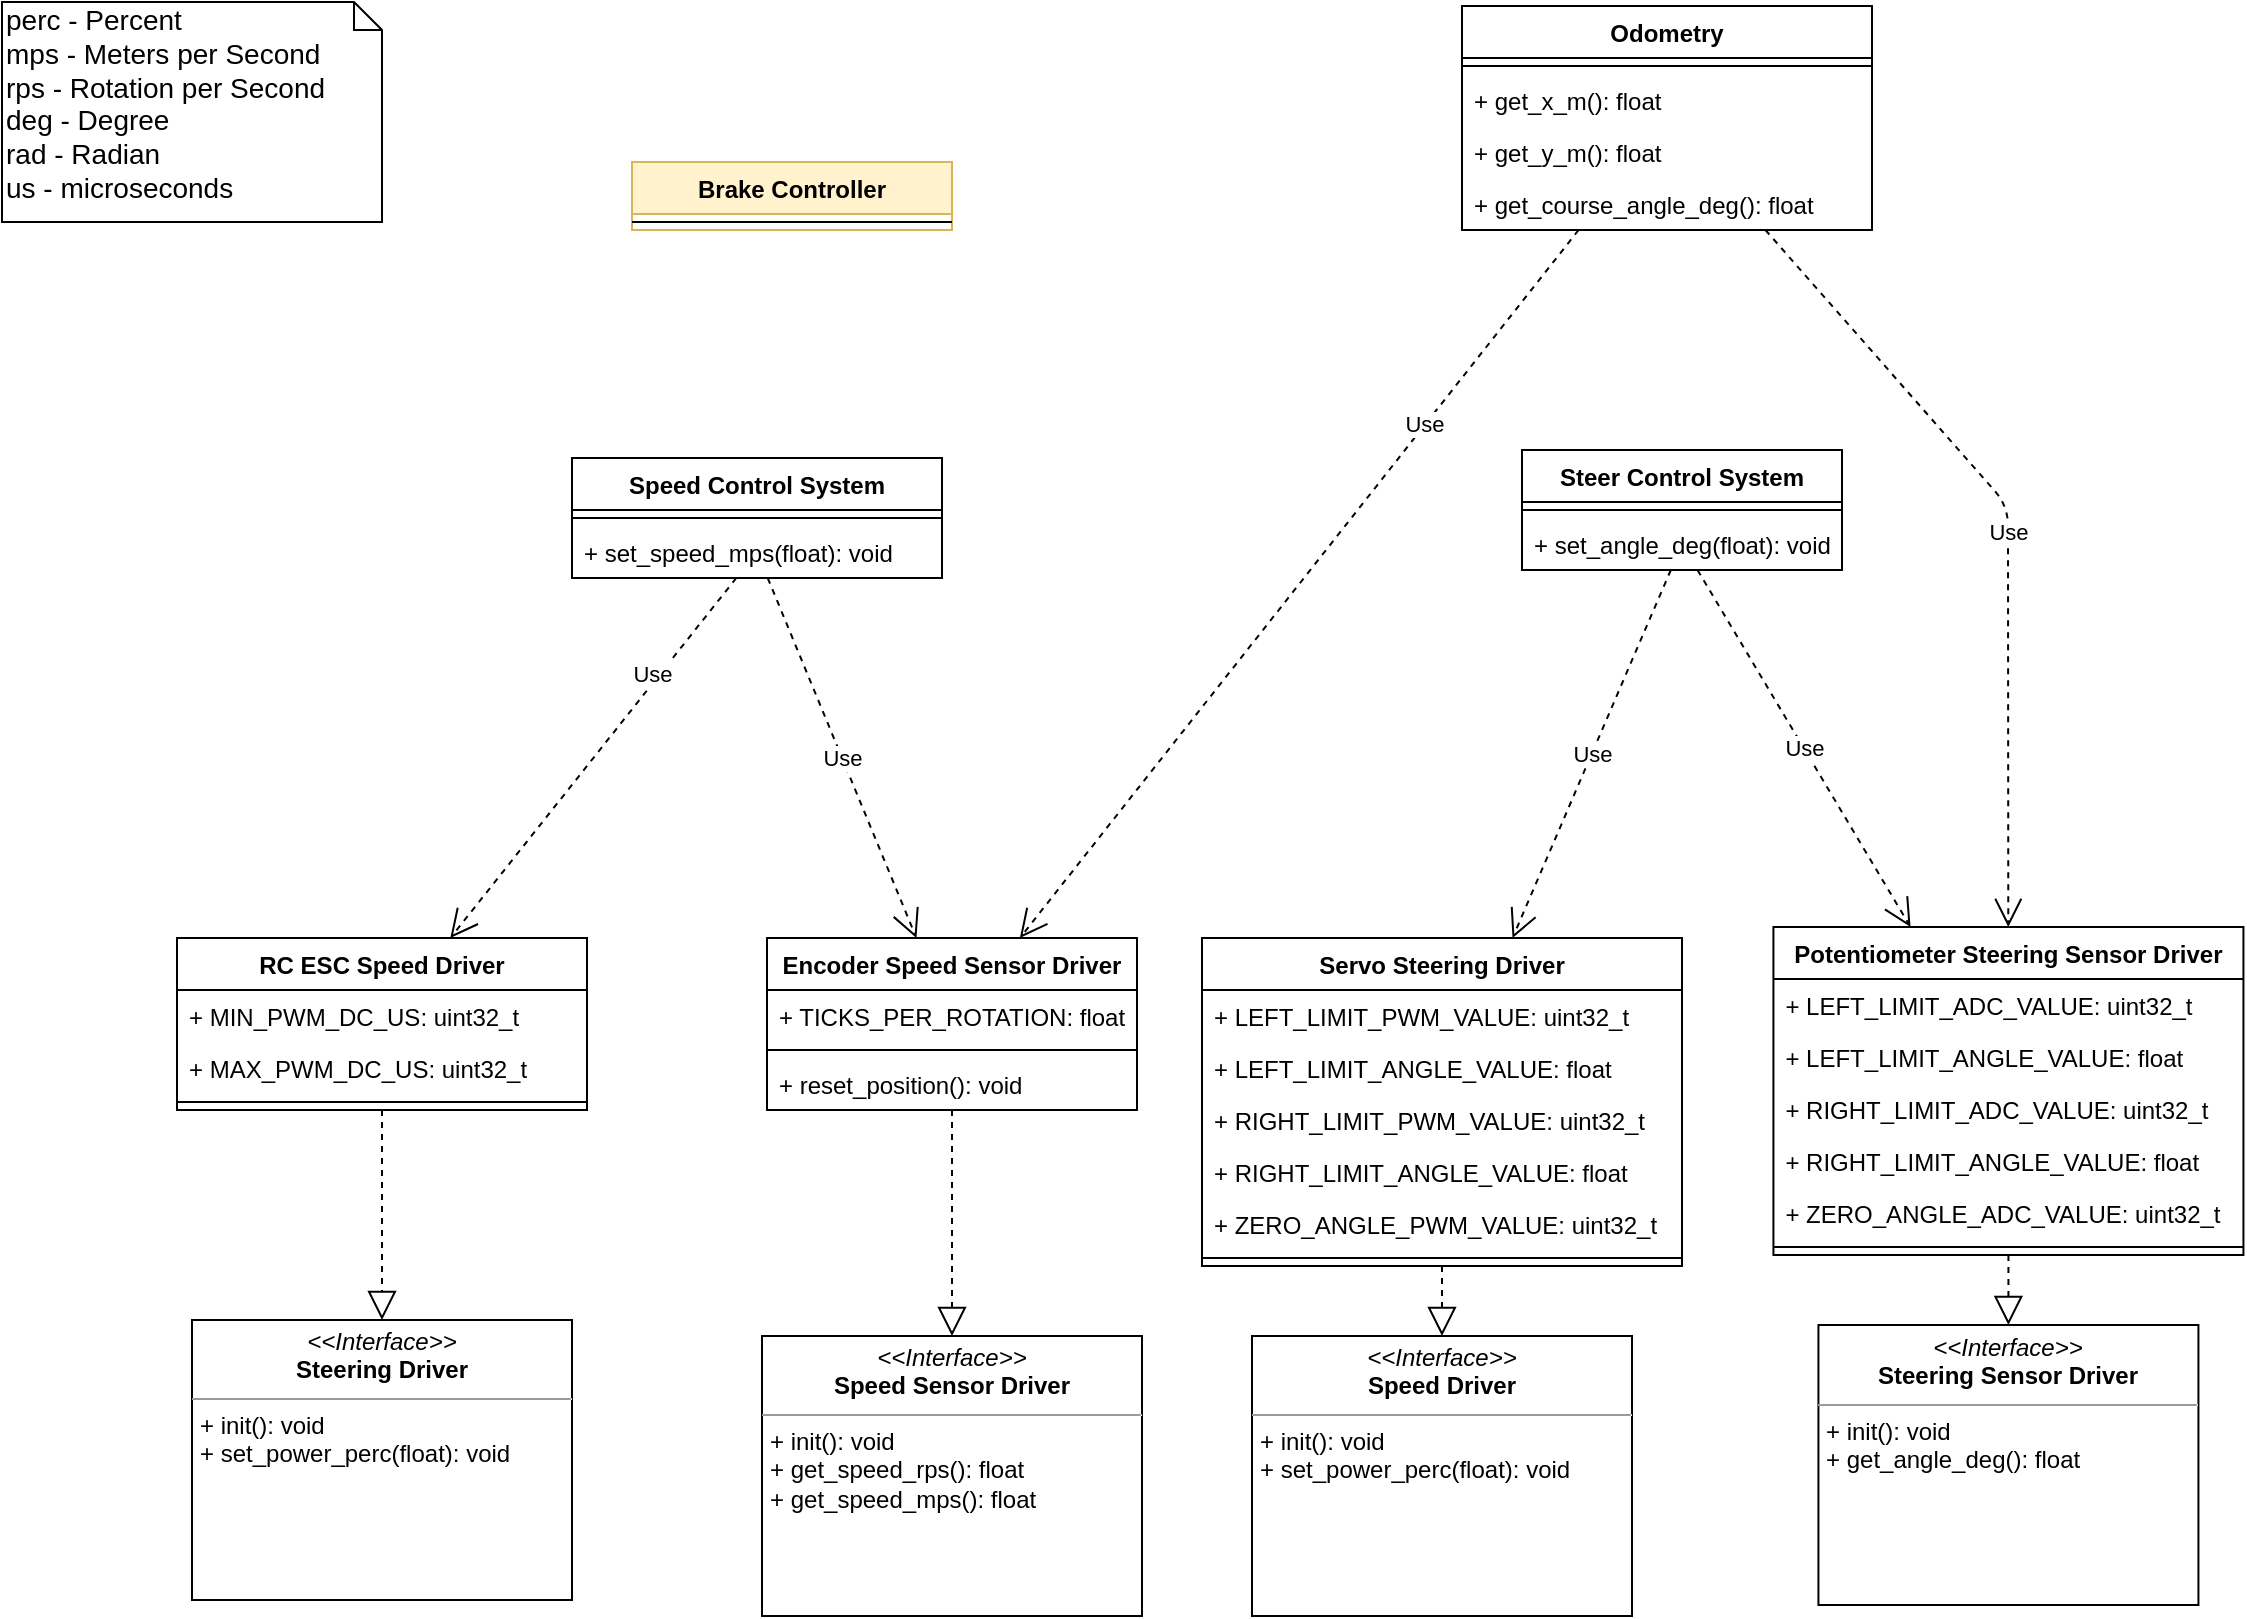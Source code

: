 <mxfile version="12.0.2" type="google" pages="1"><diagram id="9h8L9B8el4GQvOK1u-uc" name="Page-1"><mxGraphModel dx="1404" dy="2026" grid="1" gridSize="10" guides="1" tooltips="1" connect="1" arrows="1" fold="1" page="1" pageScale="1" pageWidth="827" pageHeight="1169" math="0" shadow="0"><root><mxCell id="0"/><mxCell id="1" parent="0"/><mxCell id="hUjvNOpytdKg107jFH80-2" value="Odometry" style="swimlane;fontStyle=1;align=center;verticalAlign=top;childLayout=stackLayout;horizontal=1;startSize=26;horizontalStack=0;resizeParent=1;resizeParentMax=0;resizeLast=0;collapsible=1;marginBottom=0;" vertex="1" parent="1"><mxGeometry x="990" y="-150" width="205" height="112" as="geometry"><mxRectangle x="340" y="370" width="90" height="26" as="alternateBounds"/></mxGeometry></mxCell><mxCell id="hUjvNOpytdKg107jFH80-4" value="" style="line;strokeWidth=1;fillColor=none;align=left;verticalAlign=middle;spacingTop=-1;spacingLeft=3;spacingRight=3;rotatable=0;labelPosition=right;points=[];portConstraint=eastwest;" vertex="1" parent="hUjvNOpytdKg107jFH80-2"><mxGeometry y="26" width="205" height="8" as="geometry"/></mxCell><mxCell id="hUjvNOpytdKg107jFH80-52" value="+ get_x_m(): float" style="text;strokeColor=none;fillColor=none;align=left;verticalAlign=top;spacingLeft=4;spacingRight=4;overflow=hidden;rotatable=0;points=[[0,0.5],[1,0.5]];portConstraint=eastwest;" vertex="1" parent="hUjvNOpytdKg107jFH80-2"><mxGeometry y="34" width="205" height="26" as="geometry"/></mxCell><mxCell id="hUjvNOpytdKg107jFH80-5" value="+ get_y_m(): float" style="text;strokeColor=none;fillColor=none;align=left;verticalAlign=top;spacingLeft=4;spacingRight=4;overflow=hidden;rotatable=0;points=[[0,0.5],[1,0.5]];portConstraint=eastwest;" vertex="1" parent="hUjvNOpytdKg107jFH80-2"><mxGeometry y="60" width="205" height="26" as="geometry"/></mxCell><mxCell id="hUjvNOpytdKg107jFH80-53" value="+ get_course_angle_deg(): float" style="text;strokeColor=none;fillColor=none;align=left;verticalAlign=top;spacingLeft=4;spacingRight=4;overflow=hidden;rotatable=0;points=[[0,0.5],[1,0.5]];portConstraint=eastwest;" vertex="1" parent="hUjvNOpytdKg107jFH80-2"><mxGeometry y="86" width="205" height="26" as="geometry"/></mxCell><mxCell id="hUjvNOpytdKg107jFH80-6" value="Speed Control System" style="swimlane;fontStyle=1;align=center;verticalAlign=top;childLayout=stackLayout;horizontal=1;startSize=26;horizontalStack=0;resizeParent=1;resizeParentMax=0;resizeLast=0;collapsible=1;marginBottom=0;" vertex="1" parent="1"><mxGeometry x="545" y="76" width="185" height="60" as="geometry"><mxRectangle x="340" y="370" width="90" height="26" as="alternateBounds"/></mxGeometry></mxCell><mxCell id="hUjvNOpytdKg107jFH80-7" value="" style="line;strokeWidth=1;fillColor=none;align=left;verticalAlign=middle;spacingTop=-1;spacingLeft=3;spacingRight=3;rotatable=0;labelPosition=right;points=[];portConstraint=eastwest;" vertex="1" parent="hUjvNOpytdKg107jFH80-6"><mxGeometry y="26" width="185" height="8" as="geometry"/></mxCell><mxCell id="hUjvNOpytdKg107jFH80-8" value="+ set_speed_mps(float): void" style="text;strokeColor=none;fillColor=none;align=left;verticalAlign=top;spacingLeft=4;spacingRight=4;overflow=hidden;rotatable=0;points=[[0,0.5],[1,0.5]];portConstraint=eastwest;" vertex="1" parent="hUjvNOpytdKg107jFH80-6"><mxGeometry y="34" width="185" height="26" as="geometry"/></mxCell><mxCell id="hUjvNOpytdKg107jFH80-9" value="Steer Control System" style="swimlane;fontStyle=1;align=center;verticalAlign=top;childLayout=stackLayout;horizontal=1;startSize=26;horizontalStack=0;resizeParent=1;resizeParentMax=0;resizeLast=0;collapsible=1;marginBottom=0;" vertex="1" parent="1"><mxGeometry x="1020" y="72" width="160" height="60" as="geometry"><mxRectangle x="340" y="370" width="90" height="26" as="alternateBounds"/></mxGeometry></mxCell><mxCell id="hUjvNOpytdKg107jFH80-10" value="" style="line;strokeWidth=1;fillColor=none;align=left;verticalAlign=middle;spacingTop=-1;spacingLeft=3;spacingRight=3;rotatable=0;labelPosition=right;points=[];portConstraint=eastwest;" vertex="1" parent="hUjvNOpytdKg107jFH80-9"><mxGeometry y="26" width="160" height="8" as="geometry"/></mxCell><mxCell id="hUjvNOpytdKg107jFH80-11" value="+ set_angle_deg(float): void" style="text;strokeColor=none;fillColor=none;align=left;verticalAlign=top;spacingLeft=4;spacingRight=4;overflow=hidden;rotatable=0;points=[[0,0.5],[1,0.5]];portConstraint=eastwest;" vertex="1" parent="hUjvNOpytdKg107jFH80-9"><mxGeometry y="34" width="160" height="26" as="geometry"/></mxCell><mxCell id="hUjvNOpytdKg107jFH80-12" value="Brake Controller" style="swimlane;fontStyle=1;align=center;verticalAlign=top;childLayout=stackLayout;horizontal=1;startSize=26;horizontalStack=0;resizeParent=1;resizeParentMax=0;resizeLast=0;collapsible=1;marginBottom=0;fillColor=#fff2cc;strokeColor=#d6b656;" vertex="1" parent="1"><mxGeometry x="575" y="-72" width="160" height="34" as="geometry"><mxRectangle x="340" y="370" width="90" height="26" as="alternateBounds"/></mxGeometry></mxCell><mxCell id="hUjvNOpytdKg107jFH80-13" value="" style="line;strokeWidth=1;fillColor=none;align=left;verticalAlign=middle;spacingTop=-1;spacingLeft=3;spacingRight=3;rotatable=0;labelPosition=right;points=[];portConstraint=eastwest;" vertex="1" parent="hUjvNOpytdKg107jFH80-12"><mxGeometry y="26" width="160" height="8" as="geometry"/></mxCell><mxCell id="hUjvNOpytdKg107jFH80-15" value="RC ESC Speed Driver" style="swimlane;fontStyle=1;align=center;verticalAlign=top;childLayout=stackLayout;horizontal=1;startSize=26;horizontalStack=0;resizeParent=1;resizeParentMax=0;resizeLast=0;collapsible=1;marginBottom=0;" vertex="1" parent="1"><mxGeometry x="347.5" y="316" width="205" height="86" as="geometry"><mxRectangle x="340" y="370" width="90" height="26" as="alternateBounds"/></mxGeometry></mxCell><mxCell id="hUjvNOpytdKg107jFH80-67" value="+ MIN_PWM_DC_US: uint32_t" style="text;strokeColor=none;fillColor=none;align=left;verticalAlign=top;spacingLeft=4;spacingRight=4;overflow=hidden;rotatable=0;points=[[0,0.5],[1,0.5]];portConstraint=eastwest;" vertex="1" parent="hUjvNOpytdKg107jFH80-15"><mxGeometry y="26" width="205" height="26" as="geometry"/></mxCell><mxCell id="hUjvNOpytdKg107jFH80-71" value="+ MAX_PWM_DC_US: uint32_t" style="text;strokeColor=none;fillColor=none;align=left;verticalAlign=top;spacingLeft=4;spacingRight=4;overflow=hidden;rotatable=0;points=[[0,0.5],[1,0.5]];portConstraint=eastwest;" vertex="1" parent="hUjvNOpytdKg107jFH80-15"><mxGeometry y="52" width="205" height="26" as="geometry"/></mxCell><mxCell id="hUjvNOpytdKg107jFH80-16" value="" style="line;strokeWidth=1;fillColor=none;align=left;verticalAlign=middle;spacingTop=-1;spacingLeft=3;spacingRight=3;rotatable=0;labelPosition=right;points=[];portConstraint=eastwest;" vertex="1" parent="hUjvNOpytdKg107jFH80-15"><mxGeometry y="78" width="205" height="8" as="geometry"/></mxCell><mxCell id="hUjvNOpytdKg107jFH80-21" value="Encoder Speed Sensor Driver" style="swimlane;fontStyle=1;align=center;verticalAlign=top;childLayout=stackLayout;horizontal=1;startSize=26;horizontalStack=0;resizeParent=1;resizeParentMax=0;resizeLast=0;collapsible=1;marginBottom=0;" vertex="1" parent="1"><mxGeometry x="642.5" y="316" width="185" height="86" as="geometry"><mxRectangle x="265" y="336" width="90" height="26" as="alternateBounds"/></mxGeometry></mxCell><mxCell id="hUjvNOpytdKg107jFH80-58" value="+ TICKS_PER_ROTATION: float" style="text;strokeColor=none;fillColor=none;align=left;verticalAlign=top;spacingLeft=4;spacingRight=4;overflow=hidden;rotatable=0;points=[[0,0.5],[1,0.5]];portConstraint=eastwest;" vertex="1" parent="hUjvNOpytdKg107jFH80-21"><mxGeometry y="26" width="185" height="26" as="geometry"/></mxCell><mxCell id="hUjvNOpytdKg107jFH80-22" value="" style="line;strokeWidth=1;fillColor=none;align=left;verticalAlign=middle;spacingTop=-1;spacingLeft=3;spacingRight=3;rotatable=0;labelPosition=right;points=[];portConstraint=eastwest;" vertex="1" parent="hUjvNOpytdKg107jFH80-21"><mxGeometry y="52" width="185" height="8" as="geometry"/></mxCell><mxCell id="hUjvNOpytdKg107jFH80-61" value="+ reset_position(): void" style="text;strokeColor=none;fillColor=none;align=left;verticalAlign=top;spacingLeft=4;spacingRight=4;overflow=hidden;rotatable=0;points=[[0,0.5],[1,0.5]];portConstraint=eastwest;" vertex="1" parent="hUjvNOpytdKg107jFH80-21"><mxGeometry y="60" width="185" height="26" as="geometry"/></mxCell><mxCell id="hUjvNOpytdKg107jFH80-24" value="Potentiometer Steering Sensor Driver" style="swimlane;fontStyle=1;align=center;verticalAlign=top;childLayout=stackLayout;horizontal=1;startSize=26;horizontalStack=0;resizeParent=1;resizeParentMax=0;resizeLast=0;collapsible=1;marginBottom=0;" vertex="1" parent="1"><mxGeometry x="1145.714" y="310.5" width="235" height="164" as="geometry"><mxRectangle x="340" y="370" width="90" height="26" as="alternateBounds"/></mxGeometry></mxCell><mxCell id="hUjvNOpytdKg107jFH80-72" value="+ LEFT_LIMIT_ADC_VALUE: uint32_t" style="text;strokeColor=none;fillColor=none;align=left;verticalAlign=top;spacingLeft=4;spacingRight=4;overflow=hidden;rotatable=0;points=[[0,0.5],[1,0.5]];portConstraint=eastwest;" vertex="1" parent="hUjvNOpytdKg107jFH80-24"><mxGeometry y="26" width="235" height="26" as="geometry"/></mxCell><mxCell id="hUjvNOpytdKg107jFH80-74" value="+ LEFT_LIMIT_ANGLE_VALUE: float" style="text;strokeColor=none;fillColor=none;align=left;verticalAlign=top;spacingLeft=4;spacingRight=4;overflow=hidden;rotatable=0;points=[[0,0.5],[1,0.5]];portConstraint=eastwest;" vertex="1" parent="hUjvNOpytdKg107jFH80-24"><mxGeometry y="52" width="235" height="26" as="geometry"/></mxCell><mxCell id="hUjvNOpytdKg107jFH80-73" value="+ RIGHT_LIMIT_ADC_VALUE: uint32_t" style="text;strokeColor=none;fillColor=none;align=left;verticalAlign=top;spacingLeft=4;spacingRight=4;overflow=hidden;rotatable=0;points=[[0,0.5],[1,0.5]];portConstraint=eastwest;" vertex="1" parent="hUjvNOpytdKg107jFH80-24"><mxGeometry y="78" width="235" height="26" as="geometry"/></mxCell><mxCell id="hUjvNOpytdKg107jFH80-75" value="+ RIGHT_LIMIT_ANGLE_VALUE: float" style="text;strokeColor=none;fillColor=none;align=left;verticalAlign=top;spacingLeft=4;spacingRight=4;overflow=hidden;rotatable=0;points=[[0,0.5],[1,0.5]];portConstraint=eastwest;" vertex="1" parent="hUjvNOpytdKg107jFH80-24"><mxGeometry y="104" width="235" height="26" as="geometry"/></mxCell><mxCell id="hUjvNOpytdKg107jFH80-77" value="+ ZERO_ANGLE_ADC_VALUE: uint32_t" style="text;strokeColor=none;fillColor=none;align=left;verticalAlign=top;spacingLeft=4;spacingRight=4;overflow=hidden;rotatable=0;points=[[0,0.5],[1,0.5]];portConstraint=eastwest;" vertex="1" parent="hUjvNOpytdKg107jFH80-24"><mxGeometry y="130" width="235" height="26" as="geometry"/></mxCell><mxCell id="hUjvNOpytdKg107jFH80-25" value="" style="line;strokeWidth=1;fillColor=none;align=left;verticalAlign=middle;spacingTop=-1;spacingLeft=3;spacingRight=3;rotatable=0;labelPosition=right;points=[];portConstraint=eastwest;" vertex="1" parent="hUjvNOpytdKg107jFH80-24"><mxGeometry y="156" width="235" height="8" as="geometry"/></mxCell><mxCell id="hUjvNOpytdKg107jFH80-27" value="&lt;p style=&quot;margin: 0px ; margin-top: 4px ; text-align: center&quot;&gt;&lt;i&gt;&amp;lt;&amp;lt;Interface&amp;gt;&amp;gt;&lt;/i&gt;&lt;br&gt;&lt;b&gt;Steering Sensor Driver&lt;/b&gt;&lt;/p&gt;&lt;hr size=&quot;1&quot;&gt;&lt;p style=&quot;margin: 0px ; margin-left: 4px&quot;&gt;&lt;/p&gt;&lt;p style=&quot;margin: 0px ; margin-left: 4px&quot;&gt;+ init(): void&lt;br&gt;+ get_angle_deg(): float&lt;/p&gt;" style="verticalAlign=top;align=left;overflow=fill;fontSize=12;fontFamily=Helvetica;html=1;" vertex="1" parent="1"><mxGeometry x="1168.214" y="509.5" width="190" height="140" as="geometry"/></mxCell><mxCell id="hUjvNOpytdKg107jFH80-28" value="&lt;p style=&quot;margin: 0px ; margin-top: 4px ; text-align: center&quot;&gt;&lt;i&gt;&amp;lt;&amp;lt;Interface&amp;gt;&amp;gt;&lt;/i&gt;&lt;br&gt;&lt;b&gt;Speed Sensor Driver&lt;/b&gt;&lt;/p&gt;&lt;hr size=&quot;1&quot;&gt;&lt;p style=&quot;margin: 0px ; margin-left: 4px&quot;&gt;&lt;/p&gt;&lt;p style=&quot;margin: 0px ; margin-left: 4px&quot;&gt;+ init(): void&lt;br&gt;+ get_speed_rps(): float&lt;/p&gt;&lt;p style=&quot;margin: 0px ; margin-left: 4px&quot;&gt;+ get_speed_mps(): float&lt;/p&gt;" style="verticalAlign=top;align=left;overflow=fill;fontSize=12;fontFamily=Helvetica;html=1;" vertex="1" parent="1"><mxGeometry x="640" y="515" width="190" height="140" as="geometry"/></mxCell><mxCell id="hUjvNOpytdKg107jFH80-29" value="Servo Steering Driver" style="swimlane;fontStyle=1;align=center;verticalAlign=top;childLayout=stackLayout;horizontal=1;startSize=26;horizontalStack=0;resizeParent=1;resizeParentMax=0;resizeLast=0;collapsible=1;marginBottom=0;" vertex="1" parent="1"><mxGeometry x="860" y="316" width="240" height="164" as="geometry"><mxRectangle x="340" y="370" width="90" height="26" as="alternateBounds"/></mxGeometry></mxCell><mxCell id="hUjvNOpytdKg107jFH80-79" value="+ LEFT_LIMIT_PWM_VALUE: uint32_t" style="text;strokeColor=none;fillColor=none;align=left;verticalAlign=top;spacingLeft=4;spacingRight=4;overflow=hidden;rotatable=0;points=[[0,0.5],[1,0.5]];portConstraint=eastwest;" vertex="1" parent="hUjvNOpytdKg107jFH80-29"><mxGeometry y="26" width="240" height="26" as="geometry"/></mxCell><mxCell id="hUjvNOpytdKg107jFH80-80" value="+ LEFT_LIMIT_ANGLE_VALUE: float" style="text;strokeColor=none;fillColor=none;align=left;verticalAlign=top;spacingLeft=4;spacingRight=4;overflow=hidden;rotatable=0;points=[[0,0.5],[1,0.5]];portConstraint=eastwest;" vertex="1" parent="hUjvNOpytdKg107jFH80-29"><mxGeometry y="52" width="240" height="26" as="geometry"/></mxCell><mxCell id="hUjvNOpytdKg107jFH80-81" value="+ RIGHT_LIMIT_PWM_VALUE: uint32_t" style="text;strokeColor=none;fillColor=none;align=left;verticalAlign=top;spacingLeft=4;spacingRight=4;overflow=hidden;rotatable=0;points=[[0,0.5],[1,0.5]];portConstraint=eastwest;" vertex="1" parent="hUjvNOpytdKg107jFH80-29"><mxGeometry y="78" width="240" height="26" as="geometry"/></mxCell><mxCell id="hUjvNOpytdKg107jFH80-82" value="+ RIGHT_LIMIT_ANGLE_VALUE: float" style="text;strokeColor=none;fillColor=none;align=left;verticalAlign=top;spacingLeft=4;spacingRight=4;overflow=hidden;rotatable=0;points=[[0,0.5],[1,0.5]];portConstraint=eastwest;" vertex="1" parent="hUjvNOpytdKg107jFH80-29"><mxGeometry y="104" width="240" height="26" as="geometry"/></mxCell><mxCell id="hUjvNOpytdKg107jFH80-83" value="+ ZERO_ANGLE_PWM_VALUE: uint32_t" style="text;strokeColor=none;fillColor=none;align=left;verticalAlign=top;spacingLeft=4;spacingRight=4;overflow=hidden;rotatable=0;points=[[0,0.5],[1,0.5]];portConstraint=eastwest;" vertex="1" parent="hUjvNOpytdKg107jFH80-29"><mxGeometry y="130" width="240" height="26" as="geometry"/></mxCell><mxCell id="hUjvNOpytdKg107jFH80-30" value="" style="line;strokeWidth=1;fillColor=none;align=left;verticalAlign=middle;spacingTop=-1;spacingLeft=3;spacingRight=3;rotatable=0;labelPosition=right;points=[];portConstraint=eastwest;" vertex="1" parent="hUjvNOpytdKg107jFH80-29"><mxGeometry y="156" width="240" height="8" as="geometry"/></mxCell><mxCell id="hUjvNOpytdKg107jFH80-32" value="&lt;p style=&quot;margin: 0px ; margin-top: 4px ; text-align: center&quot;&gt;&lt;i&gt;&amp;lt;&amp;lt;Interface&amp;gt;&amp;gt;&lt;/i&gt;&lt;br&gt;&lt;b&gt;Steering Driver&lt;/b&gt;&lt;/p&gt;&lt;hr size=&quot;1&quot;&gt;&lt;p style=&quot;margin: 0px ; margin-left: 4px&quot;&gt;&lt;/p&gt;&lt;p style=&quot;margin: 0px ; margin-left: 4px&quot;&gt;+ init(): void&lt;br&gt;+ set_power_perc(float): void&lt;/p&gt;" style="verticalAlign=top;align=left;overflow=fill;fontSize=12;fontFamily=Helvetica;html=1;" vertex="1" parent="1"><mxGeometry x="355" y="507" width="190" height="140" as="geometry"/></mxCell><mxCell id="hUjvNOpytdKg107jFH80-33" value="&lt;p style=&quot;margin: 0px ; margin-top: 4px ; text-align: center&quot;&gt;&lt;i&gt;&amp;lt;&amp;lt;Interface&amp;gt;&amp;gt;&lt;/i&gt;&lt;br&gt;&lt;b&gt;Speed Driver&lt;/b&gt;&lt;/p&gt;&lt;hr size=&quot;1&quot;&gt;&lt;p style=&quot;margin: 0px ; margin-left: 4px&quot;&gt;&lt;/p&gt;&lt;p style=&quot;margin: 0px ; margin-left: 4px&quot;&gt;+ init(): void&lt;br&gt;+ set_power_perc(float): void&lt;/p&gt;" style="verticalAlign=top;align=left;overflow=fill;fontSize=12;fontFamily=Helvetica;html=1;" vertex="1" parent="1"><mxGeometry x="885" y="515" width="190" height="140" as="geometry"/></mxCell><mxCell id="hUjvNOpytdKg107jFH80-35" value="" style="endArrow=block;dashed=1;endFill=0;endSize=12;html=1;" edge="1" parent="1" source="hUjvNOpytdKg107jFH80-24" target="hUjvNOpytdKg107jFH80-27"><mxGeometry width="160" relative="1" as="geometry"><mxPoint x="1267.825" y="390.5" as="sourcePoint"/><mxPoint x="1305.714" y="634.5" as="targetPoint"/></mxGeometry></mxCell><mxCell id="hUjvNOpytdKg107jFH80-37" value="" style="endArrow=block;dashed=1;endFill=0;endSize=12;html=1;" edge="1" parent="1" source="hUjvNOpytdKg107jFH80-21" target="hUjvNOpytdKg107jFH80-28"><mxGeometry width="160" relative="1" as="geometry"><mxPoint x="331" y="340" as="sourcePoint"/><mxPoint x="145" y="640" as="targetPoint"/></mxGeometry></mxCell><mxCell id="hUjvNOpytdKg107jFH80-38" value="" style="endArrow=block;dashed=1;endFill=0;endSize=12;html=1;" edge="1" parent="1" source="hUjvNOpytdKg107jFH80-15" target="hUjvNOpytdKg107jFH80-32"><mxGeometry width="160" relative="1" as="geometry"><mxPoint x="556.527" y="396.0" as="sourcePoint"/><mxPoint x="170" y="640" as="targetPoint"/></mxGeometry></mxCell><mxCell id="hUjvNOpytdKg107jFH80-39" value="" style="endArrow=block;dashed=1;endFill=0;endSize=12;html=1;" edge="1" parent="1" source="hUjvNOpytdKg107jFH80-29" target="hUjvNOpytdKg107jFH80-33"><mxGeometry width="160" relative="1" as="geometry"><mxPoint x="675" y="396.0" as="sourcePoint"/><mxPoint x="100" y="640" as="targetPoint"/></mxGeometry></mxCell><mxCell id="hUjvNOpytdKg107jFH80-43" value="Use" style="endArrow=open;endSize=12;dashed=1;html=1;" edge="1" parent="1" source="hUjvNOpytdKg107jFH80-8" target="hUjvNOpytdKg107jFH80-15"><mxGeometry x="-0.445" y="-3" width="160" relative="1" as="geometry"><mxPoint x="20" y="640" as="sourcePoint"/><mxPoint x="180" y="640" as="targetPoint"/><mxPoint as="offset"/></mxGeometry></mxCell><mxCell id="hUjvNOpytdKg107jFH80-44" value="Use" style="endArrow=open;endSize=12;dashed=1;html=1;" edge="1" parent="1" source="hUjvNOpytdKg107jFH80-8" target="hUjvNOpytdKg107jFH80-21"><mxGeometry width="160" relative="1" as="geometry"><mxPoint x="262.241" y="254.0" as="sourcePoint"/><mxPoint x="171.944" y="346" as="targetPoint"/></mxGeometry></mxCell><mxCell id="hUjvNOpytdKg107jFH80-45" value="Use" style="endArrow=open;endSize=12;dashed=1;html=1;" edge="1" parent="1" source="hUjvNOpytdKg107jFH80-11" target="hUjvNOpytdKg107jFH80-24"><mxGeometry width="160" relative="1" as="geometry"><mxPoint x="283.907" y="254.0" as="sourcePoint"/><mxPoint x="346.944" y="346" as="targetPoint"/></mxGeometry></mxCell><mxCell id="hUjvNOpytdKg107jFH80-46" value="Use" style="endArrow=open;endSize=12;dashed=1;html=1;" edge="1" parent="1" source="hUjvNOpytdKg107jFH80-11" target="hUjvNOpytdKg107jFH80-29"><mxGeometry width="160" relative="1" as="geometry"><mxPoint x="651.093" y="254.0" as="sourcePoint"/><mxPoint x="588.056" y="346" as="targetPoint"/></mxGeometry></mxCell><mxCell id="hUjvNOpytdKg107jFH80-47" value="Use" style="endArrow=open;endSize=12;dashed=1;html=1;" edge="1" parent="1" source="hUjvNOpytdKg107jFH80-2" target="hUjvNOpytdKg107jFH80-24"><mxGeometry width="160" relative="1" as="geometry"><mxPoint x="342.92" y="258" as="sourcePoint"/><mxPoint x="193.454" y="346" as="targetPoint"/><Array as="points"><mxPoint x="1263" y="100"/></Array></mxGeometry></mxCell><mxCell id="hUjvNOpytdKg107jFH80-48" value="Use" style="endArrow=open;endSize=12;dashed=1;html=1;" edge="1" parent="1" source="hUjvNOpytdKg107jFH80-2" target="hUjvNOpytdKg107jFH80-21"><mxGeometry x="-0.451" y="-1" width="160" relative="1" as="geometry"><mxPoint x="342.92" y="258" as="sourcePoint"/><mxPoint x="193.454" y="346" as="targetPoint"/><mxPoint as="offset"/></mxGeometry></mxCell><mxCell id="hUjvNOpytdKg107jFH80-65" value="perc - Percent&lt;br style=&quot;font-size: 14px;&quot;&gt;mps - Meters per Second&lt;br style=&quot;font-size: 14px;&quot;&gt;rps - Rotation per Second&lt;br style=&quot;font-size: 14px;&quot;&gt;deg - Degree&lt;br style=&quot;font-size: 14px;&quot;&gt;rad - Radian&lt;br style=&quot;font-size: 14px;&quot;&gt;us - microseconds" style="shape=note;whiteSpace=wrap;html=1;size=14;verticalAlign=top;align=left;spacingTop=-6;fontSize=14;" vertex="1" parent="1"><mxGeometry x="260" y="-152" width="190" height="110" as="geometry"/></mxCell></root></mxGraphModel></diagram></mxfile>